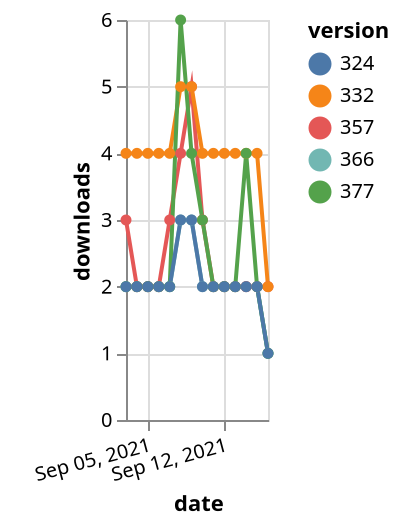 {"$schema": "https://vega.github.io/schema/vega-lite/v5.json", "description": "A simple bar chart with embedded data.", "data": {"values": [{"date": "2021-09-03", "total": 2312, "delta": 2, "version": "366"}, {"date": "2021-09-04", "total": 2314, "delta": 2, "version": "366"}, {"date": "2021-09-05", "total": 2316, "delta": 2, "version": "366"}, {"date": "2021-09-06", "total": 2318, "delta": 2, "version": "366"}, {"date": "2021-09-07", "total": 2320, "delta": 2, "version": "366"}, {"date": "2021-09-08", "total": 2323, "delta": 3, "version": "366"}, {"date": "2021-09-09", "total": 2326, "delta": 3, "version": "366"}, {"date": "2021-09-10", "total": 2328, "delta": 2, "version": "366"}, {"date": "2021-09-11", "total": 2330, "delta": 2, "version": "366"}, {"date": "2021-09-12", "total": 2332, "delta": 2, "version": "366"}, {"date": "2021-09-13", "total": 2334, "delta": 2, "version": "366"}, {"date": "2021-09-14", "total": 2336, "delta": 2, "version": "366"}, {"date": "2021-09-15", "total": 2338, "delta": 2, "version": "366"}, {"date": "2021-09-16", "total": 2339, "delta": 1, "version": "366"}, {"date": "2021-09-03", "total": 2910, "delta": 3, "version": "357"}, {"date": "2021-09-04", "total": 2912, "delta": 2, "version": "357"}, {"date": "2021-09-05", "total": 2914, "delta": 2, "version": "357"}, {"date": "2021-09-06", "total": 2916, "delta": 2, "version": "357"}, {"date": "2021-09-07", "total": 2919, "delta": 3, "version": "357"}, {"date": "2021-09-08", "total": 2923, "delta": 4, "version": "357"}, {"date": "2021-09-09", "total": 2928, "delta": 5, "version": "357"}, {"date": "2021-09-10", "total": 2931, "delta": 3, "version": "357"}, {"date": "2021-09-11", "total": 2933, "delta": 2, "version": "357"}, {"date": "2021-09-12", "total": 2935, "delta": 2, "version": "357"}, {"date": "2021-09-13", "total": 2937, "delta": 2, "version": "357"}, {"date": "2021-09-14", "total": 2939, "delta": 2, "version": "357"}, {"date": "2021-09-15", "total": 2941, "delta": 2, "version": "357"}, {"date": "2021-09-16", "total": 2943, "delta": 2, "version": "357"}, {"date": "2021-09-03", "total": 5000, "delta": 4, "version": "332"}, {"date": "2021-09-04", "total": 5004, "delta": 4, "version": "332"}, {"date": "2021-09-05", "total": 5008, "delta": 4, "version": "332"}, {"date": "2021-09-06", "total": 5012, "delta": 4, "version": "332"}, {"date": "2021-09-07", "total": 5016, "delta": 4, "version": "332"}, {"date": "2021-09-08", "total": 5021, "delta": 5, "version": "332"}, {"date": "2021-09-09", "total": 5026, "delta": 5, "version": "332"}, {"date": "2021-09-10", "total": 5030, "delta": 4, "version": "332"}, {"date": "2021-09-11", "total": 5034, "delta": 4, "version": "332"}, {"date": "2021-09-12", "total": 5038, "delta": 4, "version": "332"}, {"date": "2021-09-13", "total": 5042, "delta": 4, "version": "332"}, {"date": "2021-09-14", "total": 5046, "delta": 4, "version": "332"}, {"date": "2021-09-15", "total": 5050, "delta": 4, "version": "332"}, {"date": "2021-09-16", "total": 5052, "delta": 2, "version": "332"}, {"date": "2021-09-03", "total": 2136, "delta": 2, "version": "377"}, {"date": "2021-09-04", "total": 2138, "delta": 2, "version": "377"}, {"date": "2021-09-05", "total": 2140, "delta": 2, "version": "377"}, {"date": "2021-09-06", "total": 2142, "delta": 2, "version": "377"}, {"date": "2021-09-07", "total": 2144, "delta": 2, "version": "377"}, {"date": "2021-09-08", "total": 2150, "delta": 6, "version": "377"}, {"date": "2021-09-09", "total": 2154, "delta": 4, "version": "377"}, {"date": "2021-09-10", "total": 2157, "delta": 3, "version": "377"}, {"date": "2021-09-11", "total": 2159, "delta": 2, "version": "377"}, {"date": "2021-09-12", "total": 2161, "delta": 2, "version": "377"}, {"date": "2021-09-13", "total": 2163, "delta": 2, "version": "377"}, {"date": "2021-09-14", "total": 2167, "delta": 4, "version": "377"}, {"date": "2021-09-15", "total": 2169, "delta": 2, "version": "377"}, {"date": "2021-09-16", "total": 2170, "delta": 1, "version": "377"}, {"date": "2021-09-03", "total": 2582, "delta": 2, "version": "324"}, {"date": "2021-09-04", "total": 2584, "delta": 2, "version": "324"}, {"date": "2021-09-05", "total": 2586, "delta": 2, "version": "324"}, {"date": "2021-09-06", "total": 2588, "delta": 2, "version": "324"}, {"date": "2021-09-07", "total": 2590, "delta": 2, "version": "324"}, {"date": "2021-09-08", "total": 2593, "delta": 3, "version": "324"}, {"date": "2021-09-09", "total": 2596, "delta": 3, "version": "324"}, {"date": "2021-09-10", "total": 2598, "delta": 2, "version": "324"}, {"date": "2021-09-11", "total": 2600, "delta": 2, "version": "324"}, {"date": "2021-09-12", "total": 2602, "delta": 2, "version": "324"}, {"date": "2021-09-13", "total": 2604, "delta": 2, "version": "324"}, {"date": "2021-09-14", "total": 2606, "delta": 2, "version": "324"}, {"date": "2021-09-15", "total": 2608, "delta": 2, "version": "324"}, {"date": "2021-09-16", "total": 2609, "delta": 1, "version": "324"}]}, "width": "container", "mark": {"type": "line", "point": {"filled": true}}, "encoding": {"x": {"field": "date", "type": "temporal", "timeUnit": "yearmonthdate", "title": "date", "axis": {"labelAngle": -15}}, "y": {"field": "delta", "type": "quantitative", "title": "downloads"}, "color": {"field": "version", "type": "nominal"}, "tooltip": {"field": "delta"}}}